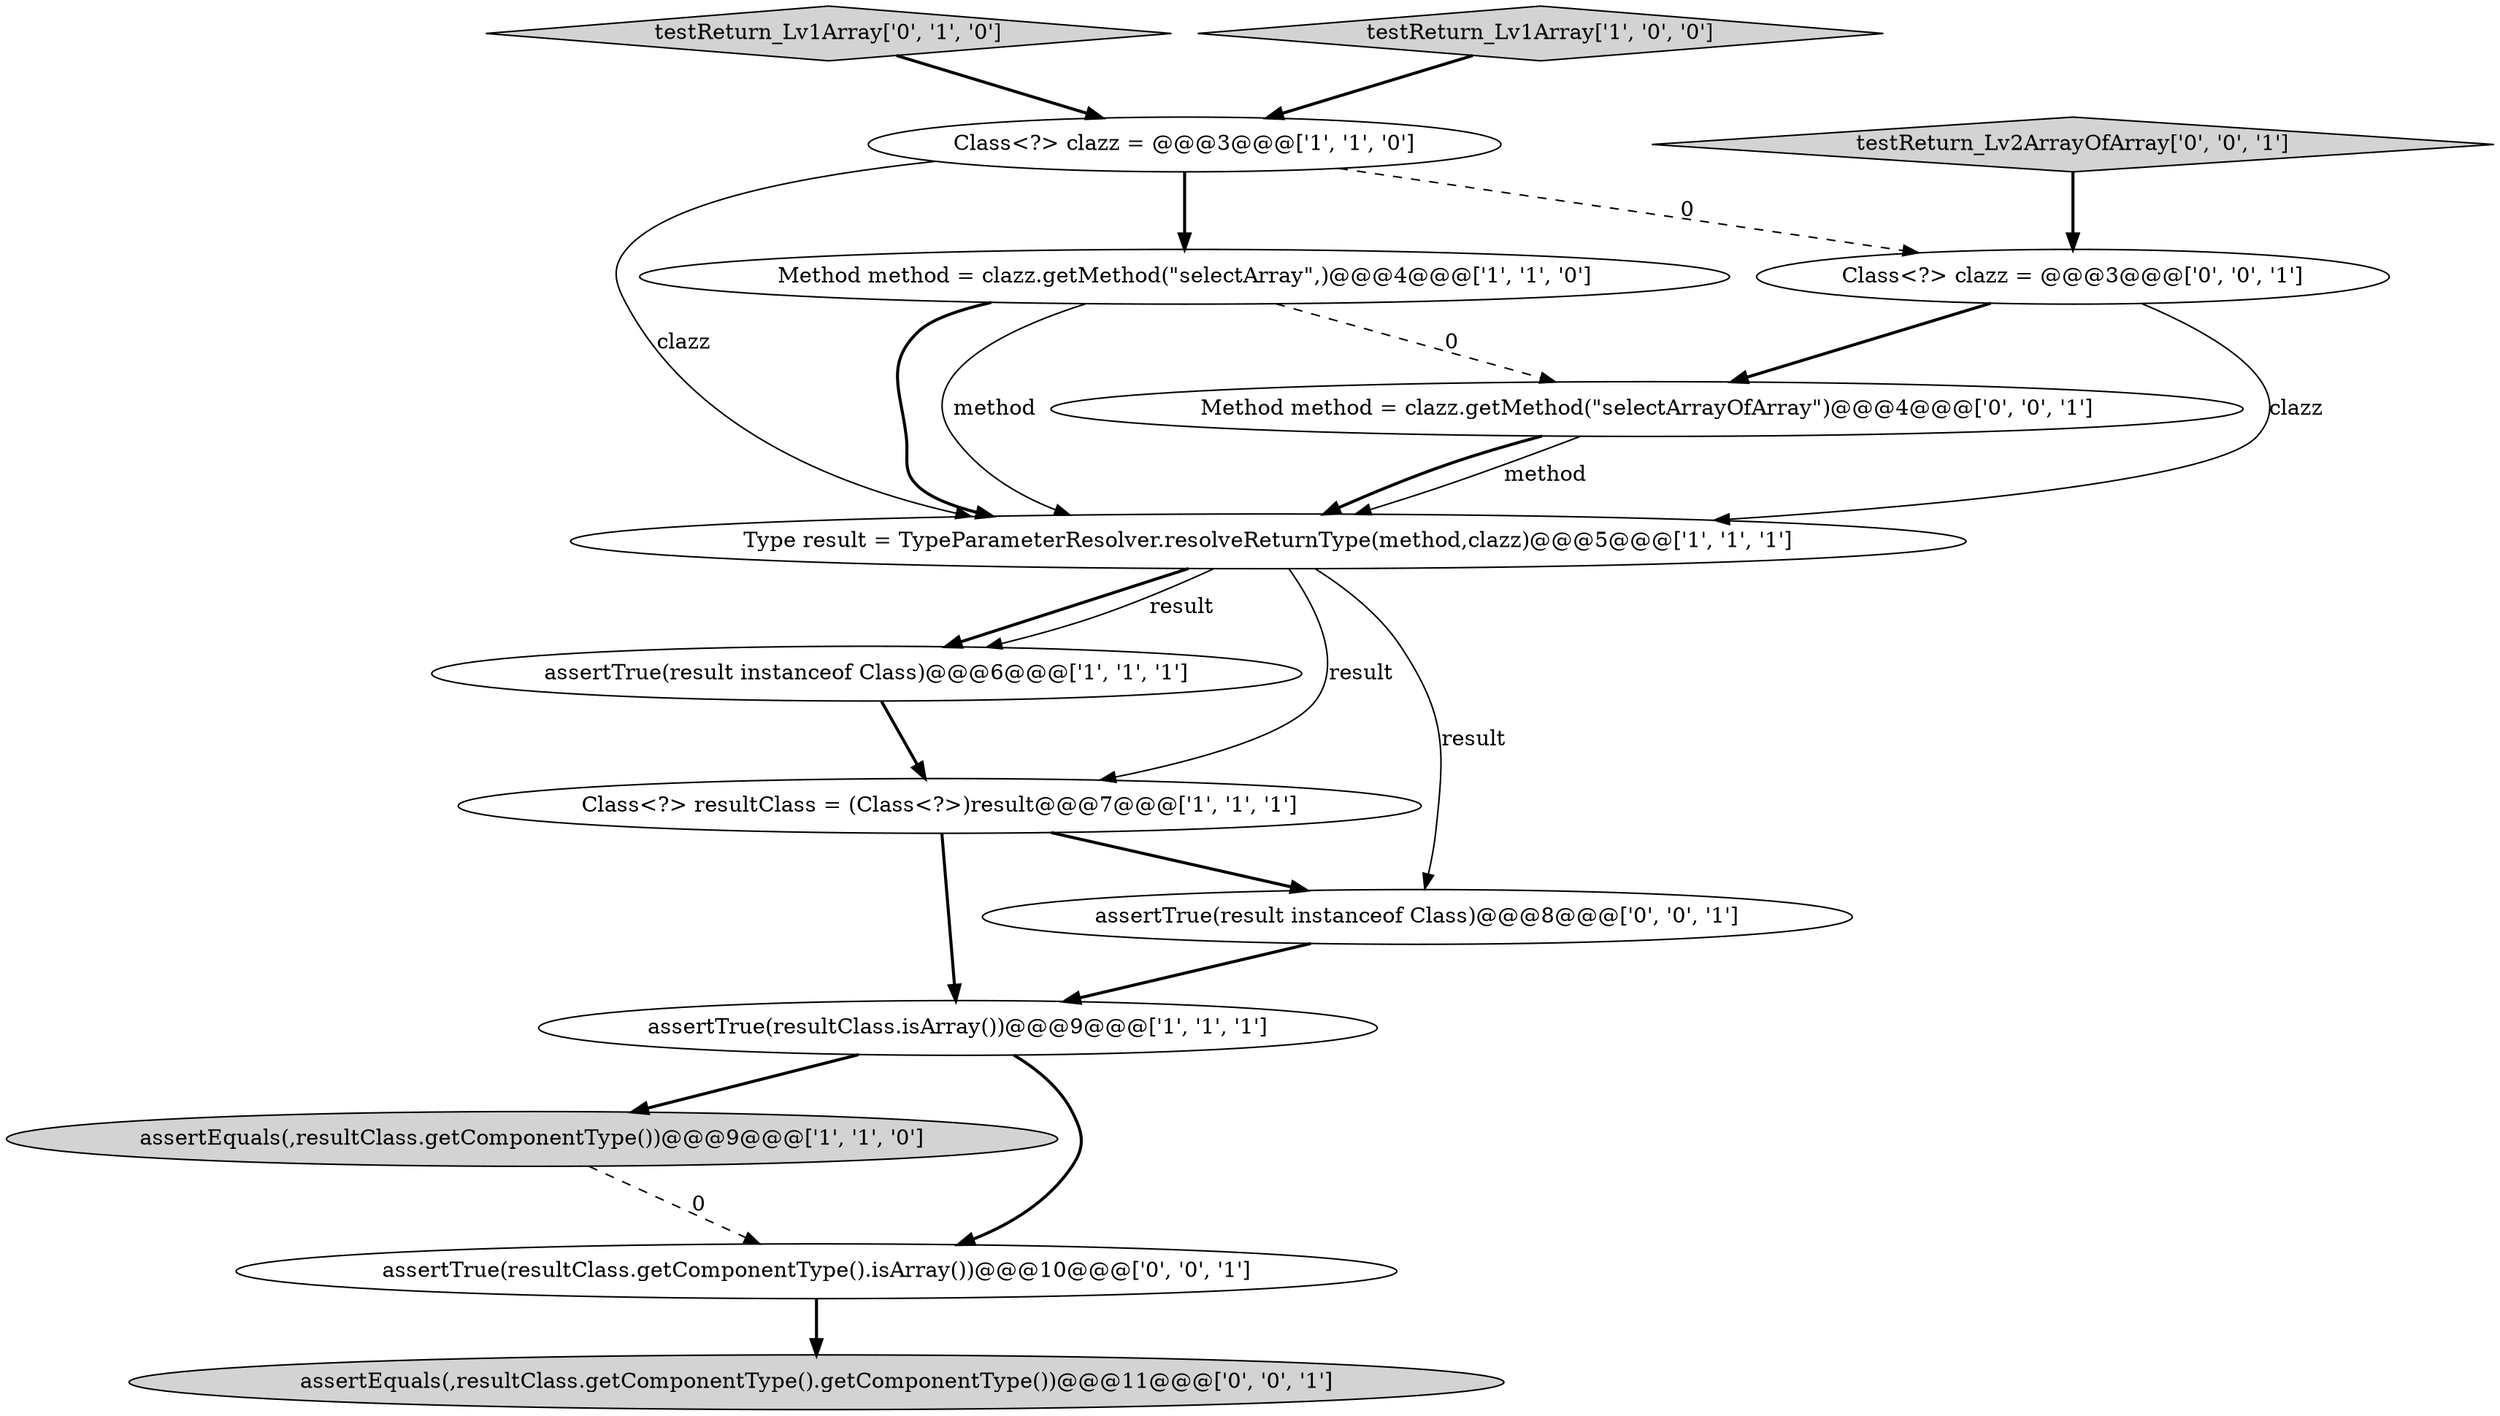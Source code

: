 digraph {
3 [style = filled, label = "Class<?> clazz = @@@3@@@['1', '1', '0']", fillcolor = white, shape = ellipse image = "AAA0AAABBB1BBB"];
1 [style = filled, label = "Method method = clazz.getMethod(\"selectArray\",)@@@4@@@['1', '1', '0']", fillcolor = white, shape = ellipse image = "AAA0AAABBB1BBB"];
4 [style = filled, label = "assertTrue(result instanceof Class)@@@6@@@['1', '1', '1']", fillcolor = white, shape = ellipse image = "AAA0AAABBB1BBB"];
13 [style = filled, label = "assertTrue(resultClass.getComponentType().isArray())@@@10@@@['0', '0', '1']", fillcolor = white, shape = ellipse image = "AAA0AAABBB3BBB"];
5 [style = filled, label = "assertEquals(,resultClass.getComponentType())@@@9@@@['1', '1', '0']", fillcolor = lightgray, shape = ellipse image = "AAA0AAABBB1BBB"];
8 [style = filled, label = "testReturn_Lv1Array['0', '1', '0']", fillcolor = lightgray, shape = diamond image = "AAA0AAABBB2BBB"];
11 [style = filled, label = "Method method = clazz.getMethod(\"selectArrayOfArray\")@@@4@@@['0', '0', '1']", fillcolor = white, shape = ellipse image = "AAA0AAABBB3BBB"];
12 [style = filled, label = "testReturn_Lv2ArrayOfArray['0', '0', '1']", fillcolor = lightgray, shape = diamond image = "AAA0AAABBB3BBB"];
14 [style = filled, label = "assertEquals(,resultClass.getComponentType().getComponentType())@@@11@@@['0', '0', '1']", fillcolor = lightgray, shape = ellipse image = "AAA0AAABBB3BBB"];
9 [style = filled, label = "Class<?> clazz = @@@3@@@['0', '0', '1']", fillcolor = white, shape = ellipse image = "AAA0AAABBB3BBB"];
6 [style = filled, label = "Type result = TypeParameterResolver.resolveReturnType(method,clazz)@@@5@@@['1', '1', '1']", fillcolor = white, shape = ellipse image = "AAA0AAABBB1BBB"];
0 [style = filled, label = "Class<?> resultClass = (Class<?>)result@@@7@@@['1', '1', '1']", fillcolor = white, shape = ellipse image = "AAA0AAABBB1BBB"];
7 [style = filled, label = "assertTrue(resultClass.isArray())@@@9@@@['1', '1', '1']", fillcolor = white, shape = ellipse image = "AAA0AAABBB1BBB"];
10 [style = filled, label = "assertTrue(result instanceof Class)@@@8@@@['0', '0', '1']", fillcolor = white, shape = ellipse image = "AAA0AAABBB3BBB"];
2 [style = filled, label = "testReturn_Lv1Array['1', '0', '0']", fillcolor = lightgray, shape = diamond image = "AAA0AAABBB1BBB"];
7->13 [style = bold, label=""];
5->13 [style = dashed, label="0"];
9->11 [style = bold, label=""];
3->1 [style = bold, label=""];
2->3 [style = bold, label=""];
11->6 [style = bold, label=""];
8->3 [style = bold, label=""];
6->0 [style = solid, label="result"];
12->9 [style = bold, label=""];
10->7 [style = bold, label=""];
3->6 [style = solid, label="clazz"];
4->0 [style = bold, label=""];
9->6 [style = solid, label="clazz"];
0->7 [style = bold, label=""];
6->4 [style = bold, label=""];
7->5 [style = bold, label=""];
0->10 [style = bold, label=""];
1->6 [style = bold, label=""];
3->9 [style = dashed, label="0"];
1->11 [style = dashed, label="0"];
11->6 [style = solid, label="method"];
6->4 [style = solid, label="result"];
1->6 [style = solid, label="method"];
6->10 [style = solid, label="result"];
13->14 [style = bold, label=""];
}
